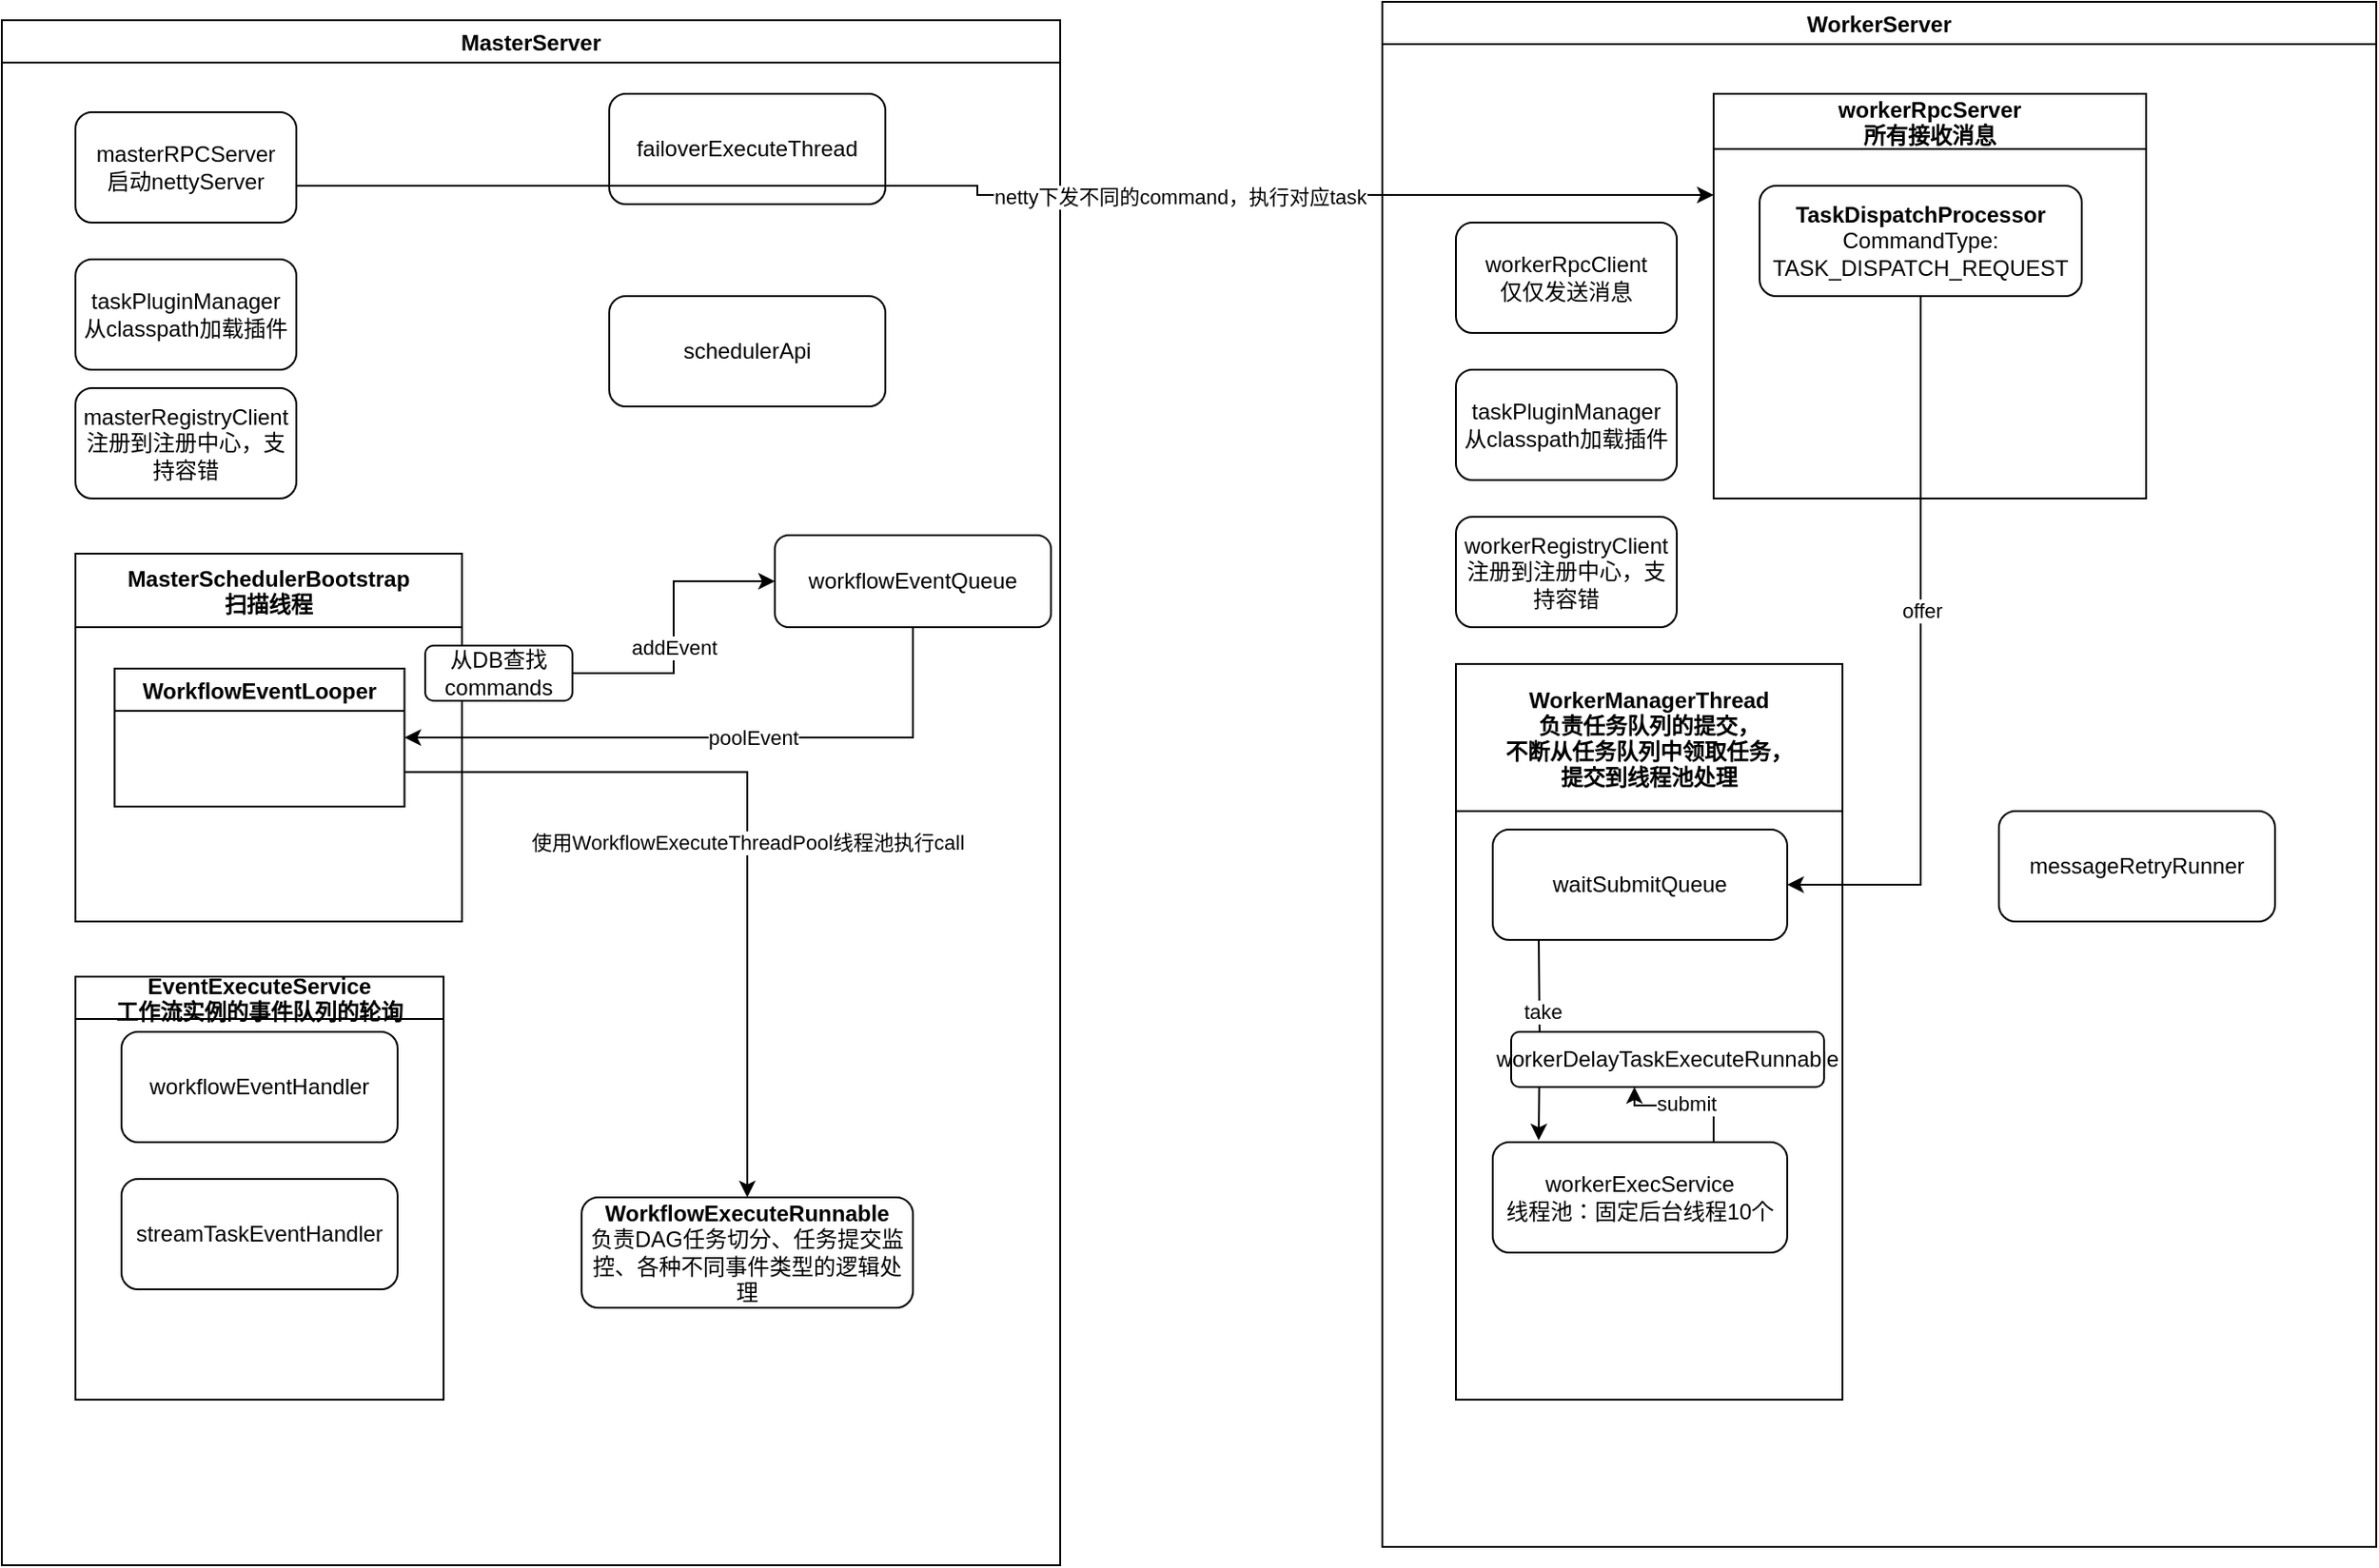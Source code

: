 <mxfile version="21.0.1" type="device"><diagram id="bXBgkBpeislwci9er_sI" name="第 1 页"><mxGraphModel dx="1507" dy="735" grid="1" gridSize="10" guides="1" tooltips="1" connect="1" arrows="1" fold="1" page="1" pageScale="1" pageWidth="850" pageHeight="1100" math="0" shadow="0"><root><mxCell id="0"/><mxCell id="1" parent="0"/><mxCell id="EeMpikymkexvqRCFzpQq-1" value="MasterServer" style="swimlane;" vertex="1" parent="1"><mxGeometry x="110" y="100" width="575" height="840" as="geometry"><mxRectangle x="80" y="90" width="120" height="30" as="alternateBounds"/></mxGeometry></mxCell><mxCell id="EeMpikymkexvqRCFzpQq-2" value="masterRPCServer&lt;br&gt;启动nettyServer" style="rounded=1;whiteSpace=wrap;html=1;" vertex="1" parent="EeMpikymkexvqRCFzpQq-1"><mxGeometry x="40" y="50" width="120" height="60" as="geometry"/></mxCell><mxCell id="EeMpikymkexvqRCFzpQq-3" value="taskPluginManager&lt;br&gt;从classpath加载插件" style="rounded=1;whiteSpace=wrap;html=1;" vertex="1" parent="EeMpikymkexvqRCFzpQq-1"><mxGeometry x="40" y="130" width="120" height="60" as="geometry"/></mxCell><mxCell id="EeMpikymkexvqRCFzpQq-4" value="masterRegistryClient&lt;br&gt;注册到注册中心，支持容错" style="rounded=1;whiteSpace=wrap;html=1;" vertex="1" parent="EeMpikymkexvqRCFzpQq-1"><mxGeometry x="40" y="200" width="120" height="60" as="geometry"/></mxCell><mxCell id="EeMpikymkexvqRCFzpQq-117" style="edgeStyle=orthogonalEdgeStyle;rounded=0;orthogonalLoop=1;jettySize=auto;html=1;exitX=1;exitY=0.5;exitDx=0;exitDy=0;entryX=0;entryY=0.5;entryDx=0;entryDy=0;" edge="1" parent="EeMpikymkexvqRCFzpQq-1" source="EeMpikymkexvqRCFzpQq-123" target="EeMpikymkexvqRCFzpQq-116"><mxGeometry relative="1" as="geometry"/></mxCell><mxCell id="EeMpikymkexvqRCFzpQq-118" value="addEvent" style="edgeLabel;html=1;align=center;verticalAlign=middle;resizable=0;points=[];" vertex="1" connectable="0" parent="EeMpikymkexvqRCFzpQq-117"><mxGeometry x="-0.14" relative="1" as="geometry"><mxPoint as="offset"/></mxGeometry></mxCell><mxCell id="EeMpikymkexvqRCFzpQq-7" value="MasterSchedulerBootstrap&#10;扫描线程" style="swimlane;startSize=40;" vertex="1" parent="EeMpikymkexvqRCFzpQq-1"><mxGeometry x="40" y="290" width="210" height="200" as="geometry"><mxRectangle x="40" y="290" width="200" height="30" as="alternateBounds"/></mxGeometry></mxCell><mxCell id="EeMpikymkexvqRCFzpQq-115" value="WorkflowEventLooper" style="swimlane;" vertex="1" parent="EeMpikymkexvqRCFzpQq-7"><mxGeometry x="21.25" y="62.5" width="157.5" height="75" as="geometry"/></mxCell><mxCell id="EeMpikymkexvqRCFzpQq-9" value="EventExecuteService&#10;工作流实例的事件队列的轮询" style="swimlane;" vertex="1" parent="EeMpikymkexvqRCFzpQq-1"><mxGeometry x="40" y="520" width="200" height="230" as="geometry"/></mxCell><mxCell id="EeMpikymkexvqRCFzpQq-10" value="workflowEventHandler" style="rounded=1;whiteSpace=wrap;html=1;" vertex="1" parent="EeMpikymkexvqRCFzpQq-9"><mxGeometry x="25" y="30" width="150" height="60" as="geometry"/></mxCell><mxCell id="EeMpikymkexvqRCFzpQq-13" value="streamTaskEventHandler" style="rounded=1;whiteSpace=wrap;html=1;" vertex="1" parent="EeMpikymkexvqRCFzpQq-9"><mxGeometry x="25" y="110" width="150" height="60" as="geometry"/></mxCell><mxCell id="EeMpikymkexvqRCFzpQq-14" value="failoverExecuteThread" style="rounded=1;whiteSpace=wrap;html=1;" vertex="1" parent="EeMpikymkexvqRCFzpQq-1"><mxGeometry x="330" y="40" width="150" height="60" as="geometry"/></mxCell><mxCell id="EeMpikymkexvqRCFzpQq-15" value="schedulerApi" style="rounded=1;whiteSpace=wrap;html=1;" vertex="1" parent="EeMpikymkexvqRCFzpQq-1"><mxGeometry x="330" y="150" width="150" height="60" as="geometry"/></mxCell><mxCell id="EeMpikymkexvqRCFzpQq-114" value="&lt;b&gt;WorkflowExecuteRunnable&lt;/b&gt;&lt;br&gt;负责DAG任务切分、任务提交监控、各种不同事件类型的逻辑处理" style="rounded=1;whiteSpace=wrap;html=1;" vertex="1" parent="EeMpikymkexvqRCFzpQq-1"><mxGeometry x="315" y="640" width="180" height="60" as="geometry"/></mxCell><mxCell id="EeMpikymkexvqRCFzpQq-121" style="edgeStyle=orthogonalEdgeStyle;rounded=0;orthogonalLoop=1;jettySize=auto;html=1;exitX=1;exitY=0.75;exitDx=0;exitDy=0;" edge="1" parent="EeMpikymkexvqRCFzpQq-1" source="EeMpikymkexvqRCFzpQq-115" target="EeMpikymkexvqRCFzpQq-114"><mxGeometry relative="1" as="geometry"/></mxCell><mxCell id="EeMpikymkexvqRCFzpQq-122" value="使用WorkflowExecuteThreadPool线程池执行call" style="edgeLabel;html=1;align=center;verticalAlign=middle;resizable=0;points=[];" vertex="1" connectable="0" parent="EeMpikymkexvqRCFzpQq-121"><mxGeometry x="-0.073" relative="1" as="geometry"><mxPoint y="31" as="offset"/></mxGeometry></mxCell><mxCell id="EeMpikymkexvqRCFzpQq-119" style="edgeStyle=orthogonalEdgeStyle;rounded=0;orthogonalLoop=1;jettySize=auto;html=1;entryX=1;entryY=0.5;entryDx=0;entryDy=0;exitX=0.5;exitY=1;exitDx=0;exitDy=0;" edge="1" parent="EeMpikymkexvqRCFzpQq-1" source="EeMpikymkexvqRCFzpQq-116" target="EeMpikymkexvqRCFzpQq-115"><mxGeometry relative="1" as="geometry"><Array as="points"><mxPoint x="495" y="390"/></Array></mxGeometry></mxCell><mxCell id="EeMpikymkexvqRCFzpQq-120" value="poolEvent" style="edgeLabel;html=1;align=center;verticalAlign=middle;resizable=0;points=[];" vertex="1" connectable="0" parent="EeMpikymkexvqRCFzpQq-119"><mxGeometry x="-0.127" relative="1" as="geometry"><mxPoint as="offset"/></mxGeometry></mxCell><mxCell id="EeMpikymkexvqRCFzpQq-116" value="workflowEventQueue" style="rounded=1;whiteSpace=wrap;html=1;" vertex="1" parent="EeMpikymkexvqRCFzpQq-1"><mxGeometry x="420" y="280" width="150" height="50" as="geometry"/></mxCell><mxCell id="EeMpikymkexvqRCFzpQq-123" value="从DB查找commands" style="rounded=1;whiteSpace=wrap;html=1;" vertex="1" parent="EeMpikymkexvqRCFzpQq-1"><mxGeometry x="230" y="340" width="80" height="30" as="geometry"/></mxCell><mxCell id="EeMpikymkexvqRCFzpQq-35" style="edgeStyle=orthogonalEdgeStyle;rounded=0;orthogonalLoop=1;jettySize=auto;html=1;entryX=0;entryY=0.25;entryDx=0;entryDy=0;" edge="1" parent="1" source="EeMpikymkexvqRCFzpQq-2" target="EeMpikymkexvqRCFzpQq-72"><mxGeometry relative="1" as="geometry"><mxPoint x="775" y="170" as="targetPoint"/><Array as="points"><mxPoint x="640" y="190"/><mxPoint x="640" y="195"/></Array></mxGeometry></mxCell><mxCell id="EeMpikymkexvqRCFzpQq-112" value="netty下发不同的command，执行对应task" style="edgeLabel;html=1;align=center;verticalAlign=middle;resizable=0;points=[];" vertex="1" connectable="0" parent="EeMpikymkexvqRCFzpQq-35"><mxGeometry x="0.25" y="-1" relative="1" as="geometry"><mxPoint as="offset"/></mxGeometry></mxCell><mxCell id="EeMpikymkexvqRCFzpQq-59" value="WorkerServer" style="swimlane;" vertex="1" parent="1"><mxGeometry x="860" y="90" width="540" height="840" as="geometry"><mxRectangle x="80" y="90" width="120" height="30" as="alternateBounds"/></mxGeometry></mxCell><mxCell id="EeMpikymkexvqRCFzpQq-60" value="taskPluginManager&lt;br&gt;从classpath加载插件" style="rounded=1;whiteSpace=wrap;html=1;" vertex="1" parent="EeMpikymkexvqRCFzpQq-59"><mxGeometry x="40" y="200" width="120" height="60" as="geometry"/></mxCell><mxCell id="EeMpikymkexvqRCFzpQq-61" value="workerRegistryClient&lt;br&gt;注册到注册中心，支持容错" style="rounded=1;whiteSpace=wrap;html=1;" vertex="1" parent="EeMpikymkexvqRCFzpQq-59"><mxGeometry x="40" y="280" width="120" height="60" as="geometry"/></mxCell><mxCell id="EeMpikymkexvqRCFzpQq-62" value="WorkerManagerThread&#10;负责任务队列的提交，&#10;不断从任务队列中领取任务，&#10;提交到线程池处理" style="swimlane;startSize=80;" vertex="1" parent="EeMpikymkexvqRCFzpQq-59"><mxGeometry x="40" y="360" width="210" height="400" as="geometry"><mxRectangle x="40" y="290" width="200" height="30" as="alternateBounds"/></mxGeometry></mxCell><mxCell id="EeMpikymkexvqRCFzpQq-63" style="edgeStyle=orthogonalEdgeStyle;rounded=0;orthogonalLoop=1;jettySize=auto;html=1;entryX=0.156;entryY=-0.017;entryDx=0;entryDy=0;entryPerimeter=0;" edge="1" parent="EeMpikymkexvqRCFzpQq-62" target="EeMpikymkexvqRCFzpQq-68"><mxGeometry relative="1" as="geometry"><mxPoint x="45" y="150" as="sourcePoint"/><mxPoint x="45" y="210" as="targetPoint"/></mxGeometry></mxCell><mxCell id="EeMpikymkexvqRCFzpQq-64" value="take" style="edgeLabel;html=1;align=center;verticalAlign=middle;resizable=0;points=[];" vertex="1" connectable="0" parent="EeMpikymkexvqRCFzpQq-63"><mxGeometry x="-0.286" y="1" relative="1" as="geometry"><mxPoint as="offset"/></mxGeometry></mxCell><mxCell id="EeMpikymkexvqRCFzpQq-65" value="waitSubmitQueue" style="rounded=1;whiteSpace=wrap;html=1;" vertex="1" parent="EeMpikymkexvqRCFzpQq-62"><mxGeometry x="20" y="90" width="160" height="60" as="geometry"/></mxCell><mxCell id="EeMpikymkexvqRCFzpQq-66" style="edgeStyle=orthogonalEdgeStyle;rounded=0;orthogonalLoop=1;jettySize=auto;html=1;exitX=0.75;exitY=0;exitDx=0;exitDy=0;entryX=0.394;entryY=1;entryDx=0;entryDy=0;entryPerimeter=0;" edge="1" parent="EeMpikymkexvqRCFzpQq-62" source="EeMpikymkexvqRCFzpQq-68" target="EeMpikymkexvqRCFzpQq-69"><mxGeometry relative="1" as="geometry"/></mxCell><mxCell id="EeMpikymkexvqRCFzpQq-67" value="submit" style="edgeLabel;html=1;align=center;verticalAlign=middle;resizable=0;points=[];" vertex="1" connectable="0" parent="EeMpikymkexvqRCFzpQq-66"><mxGeometry x="-0.016" y="-1" relative="1" as="geometry"><mxPoint x="1" as="offset"/></mxGeometry></mxCell><mxCell id="EeMpikymkexvqRCFzpQq-68" value="workerExecService&lt;br&gt;线程池：固定后台线程10个" style="rounded=1;whiteSpace=wrap;html=1;" vertex="1" parent="EeMpikymkexvqRCFzpQq-62"><mxGeometry x="20" y="260" width="160" height="60" as="geometry"/></mxCell><mxCell id="EeMpikymkexvqRCFzpQq-69" value="workerDelayTaskExecuteRunnable" style="rounded=1;whiteSpace=wrap;html=1;" vertex="1" parent="EeMpikymkexvqRCFzpQq-62"><mxGeometry x="30" y="200" width="170" height="30" as="geometry"/></mxCell><mxCell id="EeMpikymkexvqRCFzpQq-70" value="messageRetryRunner" style="rounded=1;whiteSpace=wrap;html=1;" vertex="1" parent="EeMpikymkexvqRCFzpQq-59"><mxGeometry x="335" y="440" width="150" height="60" as="geometry"/></mxCell><mxCell id="EeMpikymkexvqRCFzpQq-71" value="workerRpcClient&lt;br&gt;仅仅发送消息" style="rounded=1;whiteSpace=wrap;html=1;" vertex="1" parent="EeMpikymkexvqRCFzpQq-59"><mxGeometry x="40" y="120" width="120" height="60" as="geometry"/></mxCell><mxCell id="EeMpikymkexvqRCFzpQq-72" value="workerRpcServer&#10;所有接收消息" style="swimlane;startSize=30;" vertex="1" parent="EeMpikymkexvqRCFzpQq-59"><mxGeometry x="180" y="50" width="235" height="220" as="geometry"><mxRectangle x="180" y="50" width="140" height="40" as="alternateBounds"/></mxGeometry></mxCell><mxCell id="EeMpikymkexvqRCFzpQq-74" value="&lt;b&gt;TaskDispatchProcessor&lt;/b&gt;&lt;br&gt;CommandType:&lt;br&gt;TASK_DISPATCH_REQUEST" style="rounded=1;whiteSpace=wrap;html=1;" vertex="1" parent="EeMpikymkexvqRCFzpQq-72"><mxGeometry x="25" y="50" width="175" height="60" as="geometry"/></mxCell><mxCell id="EeMpikymkexvqRCFzpQq-108" style="edgeStyle=orthogonalEdgeStyle;rounded=0;orthogonalLoop=1;jettySize=auto;html=1;entryX=1;entryY=0.5;entryDx=0;entryDy=0;exitX=0.5;exitY=1;exitDx=0;exitDy=0;" edge="1" parent="EeMpikymkexvqRCFzpQq-59" source="EeMpikymkexvqRCFzpQq-74" target="EeMpikymkexvqRCFzpQq-65"><mxGeometry relative="1" as="geometry"/></mxCell><mxCell id="EeMpikymkexvqRCFzpQq-109" value="offer" style="edgeLabel;html=1;align=center;verticalAlign=middle;resizable=0;points=[];" vertex="1" connectable="0" parent="EeMpikymkexvqRCFzpQq-108"><mxGeometry x="-0.128" relative="1" as="geometry"><mxPoint as="offset"/></mxGeometry></mxCell></root></mxGraphModel></diagram></mxfile>